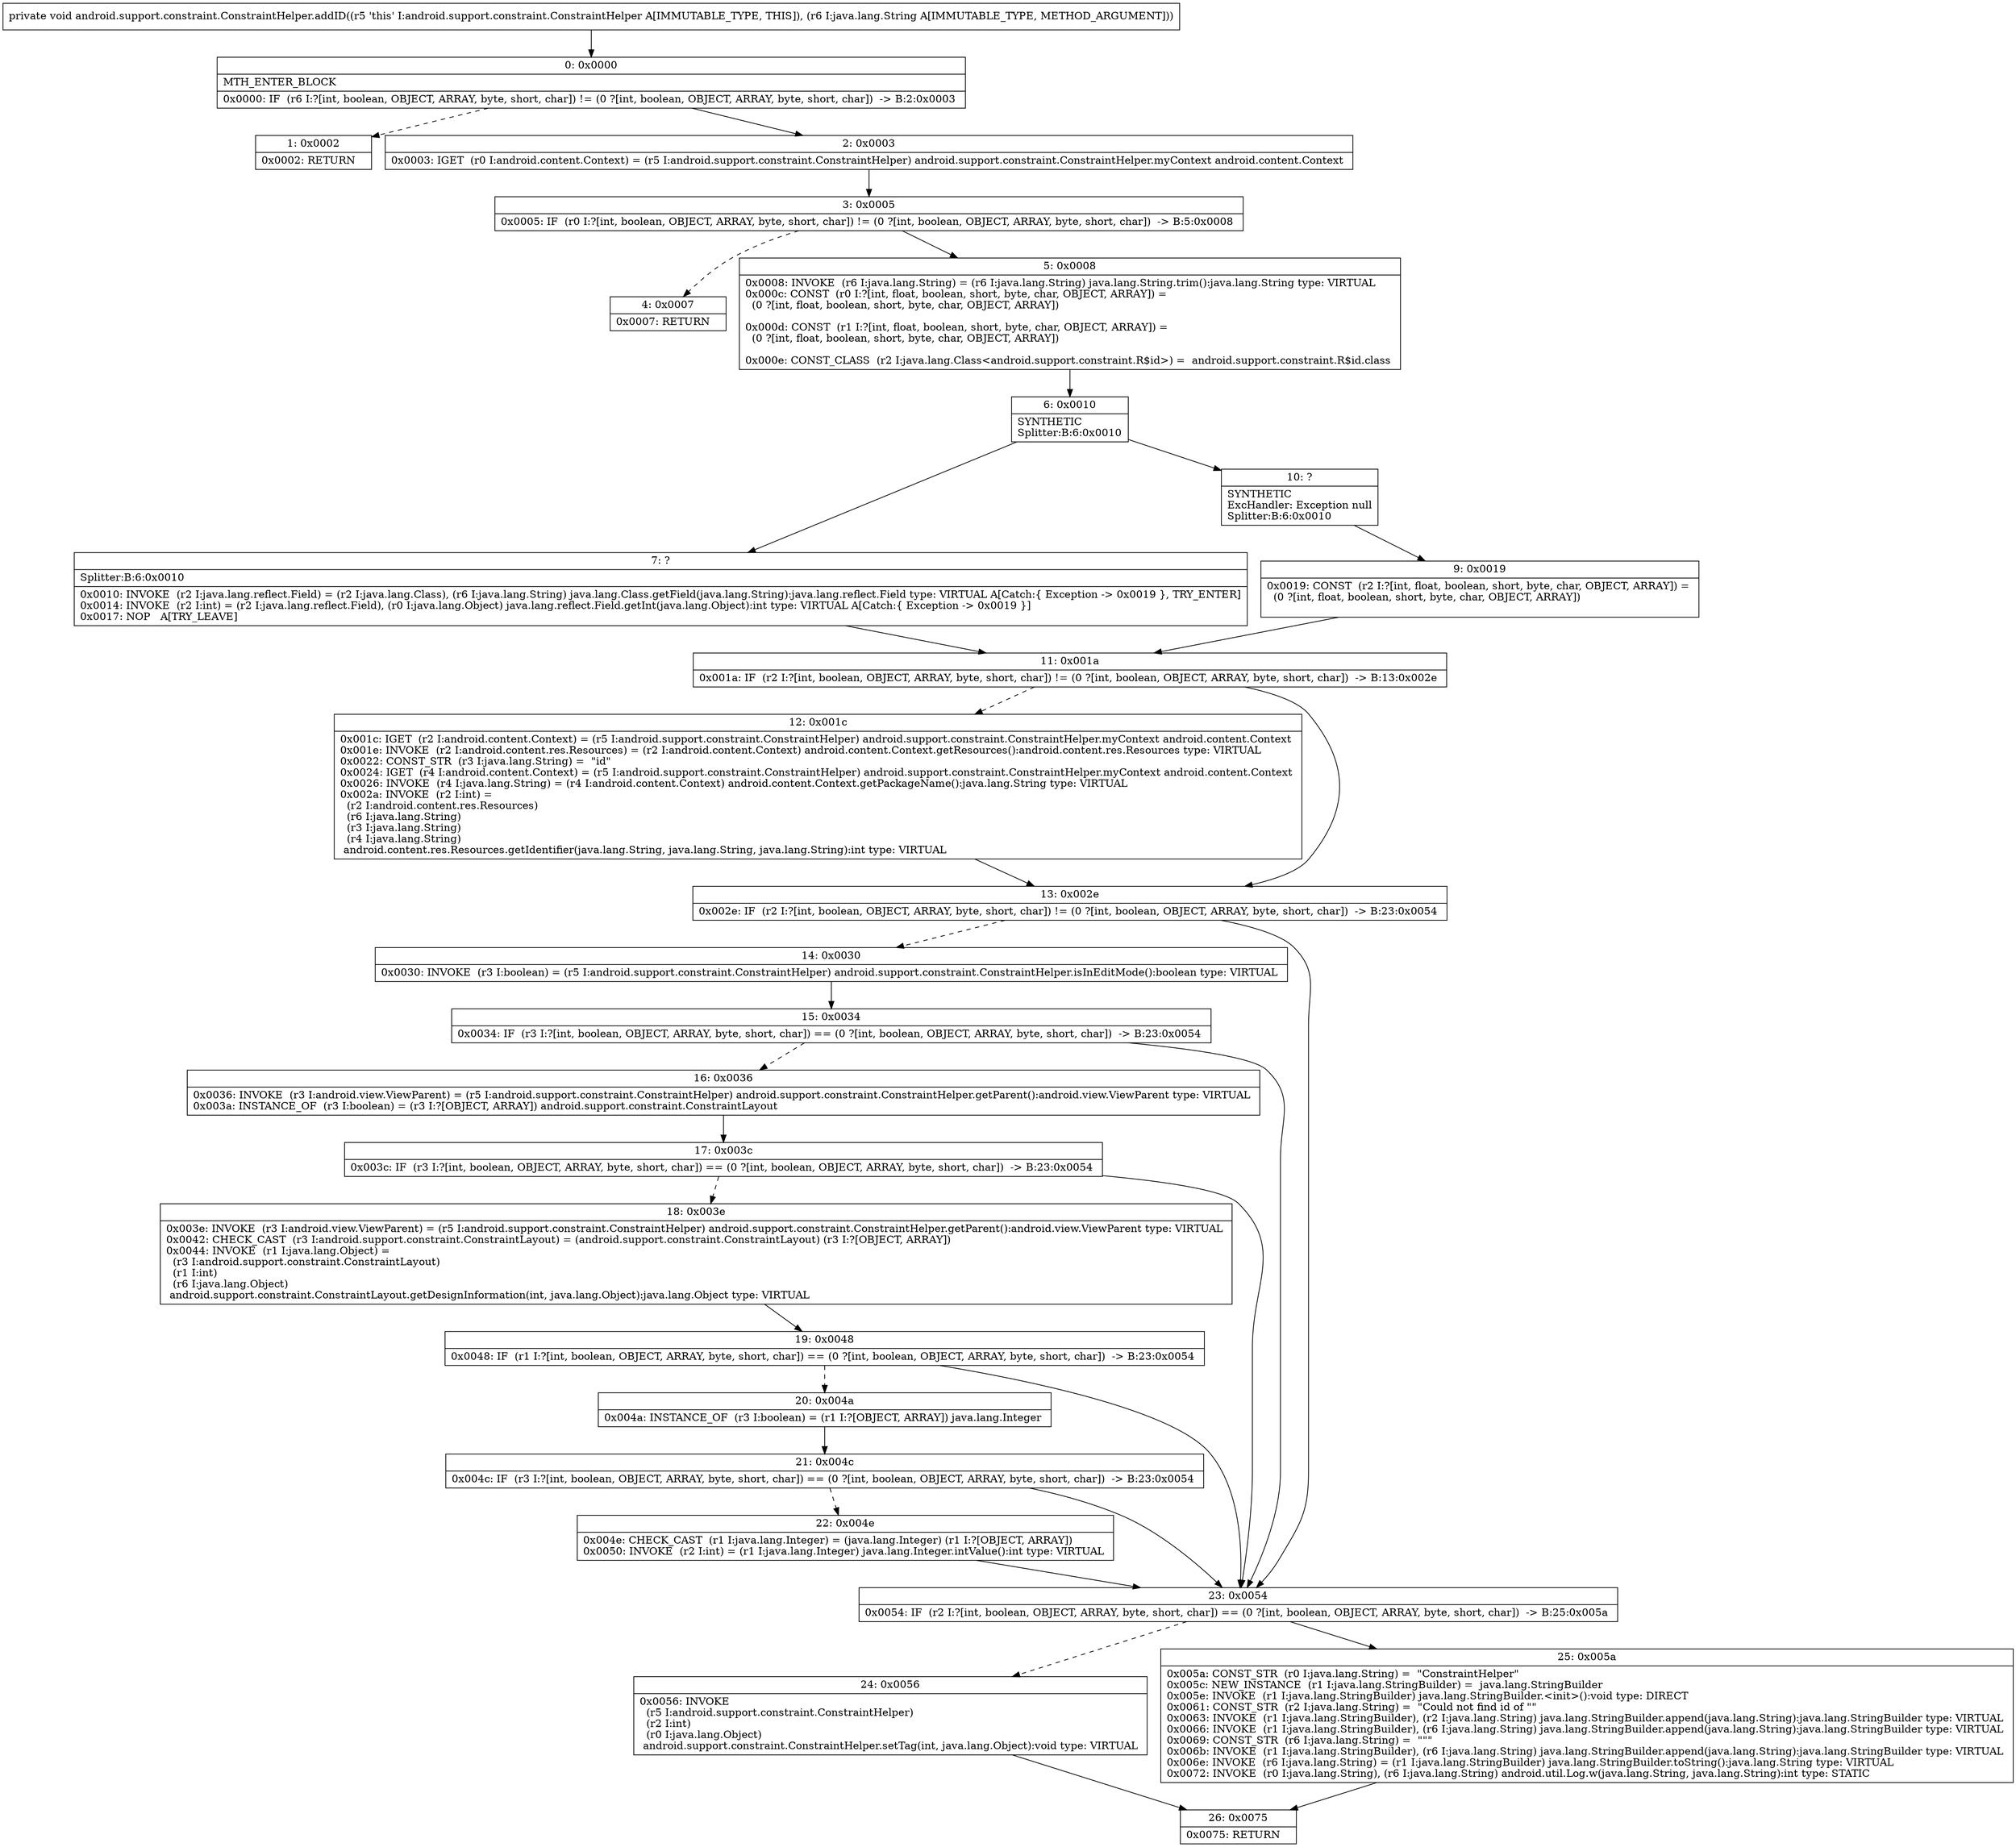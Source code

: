 digraph "CFG forandroid.support.constraint.ConstraintHelper.addID(Ljava\/lang\/String;)V" {
Node_0 [shape=record,label="{0\:\ 0x0000|MTH_ENTER_BLOCK\l|0x0000: IF  (r6 I:?[int, boolean, OBJECT, ARRAY, byte, short, char]) != (0 ?[int, boolean, OBJECT, ARRAY, byte, short, char])  \-\> B:2:0x0003 \l}"];
Node_1 [shape=record,label="{1\:\ 0x0002|0x0002: RETURN   \l}"];
Node_2 [shape=record,label="{2\:\ 0x0003|0x0003: IGET  (r0 I:android.content.Context) = (r5 I:android.support.constraint.ConstraintHelper) android.support.constraint.ConstraintHelper.myContext android.content.Context \l}"];
Node_3 [shape=record,label="{3\:\ 0x0005|0x0005: IF  (r0 I:?[int, boolean, OBJECT, ARRAY, byte, short, char]) != (0 ?[int, boolean, OBJECT, ARRAY, byte, short, char])  \-\> B:5:0x0008 \l}"];
Node_4 [shape=record,label="{4\:\ 0x0007|0x0007: RETURN   \l}"];
Node_5 [shape=record,label="{5\:\ 0x0008|0x0008: INVOKE  (r6 I:java.lang.String) = (r6 I:java.lang.String) java.lang.String.trim():java.lang.String type: VIRTUAL \l0x000c: CONST  (r0 I:?[int, float, boolean, short, byte, char, OBJECT, ARRAY]) = \l  (0 ?[int, float, boolean, short, byte, char, OBJECT, ARRAY])\l \l0x000d: CONST  (r1 I:?[int, float, boolean, short, byte, char, OBJECT, ARRAY]) = \l  (0 ?[int, float, boolean, short, byte, char, OBJECT, ARRAY])\l \l0x000e: CONST_CLASS  (r2 I:java.lang.Class\<android.support.constraint.R$id\>) =  android.support.constraint.R$id.class \l}"];
Node_6 [shape=record,label="{6\:\ 0x0010|SYNTHETIC\lSplitter:B:6:0x0010\l}"];
Node_7 [shape=record,label="{7\:\ ?|Splitter:B:6:0x0010\l|0x0010: INVOKE  (r2 I:java.lang.reflect.Field) = (r2 I:java.lang.Class), (r6 I:java.lang.String) java.lang.Class.getField(java.lang.String):java.lang.reflect.Field type: VIRTUAL A[Catch:\{ Exception \-\> 0x0019 \}, TRY_ENTER]\l0x0014: INVOKE  (r2 I:int) = (r2 I:java.lang.reflect.Field), (r0 I:java.lang.Object) java.lang.reflect.Field.getInt(java.lang.Object):int type: VIRTUAL A[Catch:\{ Exception \-\> 0x0019 \}]\l0x0017: NOP   A[TRY_LEAVE]\l}"];
Node_9 [shape=record,label="{9\:\ 0x0019|0x0019: CONST  (r2 I:?[int, float, boolean, short, byte, char, OBJECT, ARRAY]) = \l  (0 ?[int, float, boolean, short, byte, char, OBJECT, ARRAY])\l \l}"];
Node_10 [shape=record,label="{10\:\ ?|SYNTHETIC\lExcHandler: Exception null\lSplitter:B:6:0x0010\l}"];
Node_11 [shape=record,label="{11\:\ 0x001a|0x001a: IF  (r2 I:?[int, boolean, OBJECT, ARRAY, byte, short, char]) != (0 ?[int, boolean, OBJECT, ARRAY, byte, short, char])  \-\> B:13:0x002e \l}"];
Node_12 [shape=record,label="{12\:\ 0x001c|0x001c: IGET  (r2 I:android.content.Context) = (r5 I:android.support.constraint.ConstraintHelper) android.support.constraint.ConstraintHelper.myContext android.content.Context \l0x001e: INVOKE  (r2 I:android.content.res.Resources) = (r2 I:android.content.Context) android.content.Context.getResources():android.content.res.Resources type: VIRTUAL \l0x0022: CONST_STR  (r3 I:java.lang.String) =  \"id\" \l0x0024: IGET  (r4 I:android.content.Context) = (r5 I:android.support.constraint.ConstraintHelper) android.support.constraint.ConstraintHelper.myContext android.content.Context \l0x0026: INVOKE  (r4 I:java.lang.String) = (r4 I:android.content.Context) android.content.Context.getPackageName():java.lang.String type: VIRTUAL \l0x002a: INVOKE  (r2 I:int) = \l  (r2 I:android.content.res.Resources)\l  (r6 I:java.lang.String)\l  (r3 I:java.lang.String)\l  (r4 I:java.lang.String)\l android.content.res.Resources.getIdentifier(java.lang.String, java.lang.String, java.lang.String):int type: VIRTUAL \l}"];
Node_13 [shape=record,label="{13\:\ 0x002e|0x002e: IF  (r2 I:?[int, boolean, OBJECT, ARRAY, byte, short, char]) != (0 ?[int, boolean, OBJECT, ARRAY, byte, short, char])  \-\> B:23:0x0054 \l}"];
Node_14 [shape=record,label="{14\:\ 0x0030|0x0030: INVOKE  (r3 I:boolean) = (r5 I:android.support.constraint.ConstraintHelper) android.support.constraint.ConstraintHelper.isInEditMode():boolean type: VIRTUAL \l}"];
Node_15 [shape=record,label="{15\:\ 0x0034|0x0034: IF  (r3 I:?[int, boolean, OBJECT, ARRAY, byte, short, char]) == (0 ?[int, boolean, OBJECT, ARRAY, byte, short, char])  \-\> B:23:0x0054 \l}"];
Node_16 [shape=record,label="{16\:\ 0x0036|0x0036: INVOKE  (r3 I:android.view.ViewParent) = (r5 I:android.support.constraint.ConstraintHelper) android.support.constraint.ConstraintHelper.getParent():android.view.ViewParent type: VIRTUAL \l0x003a: INSTANCE_OF  (r3 I:boolean) = (r3 I:?[OBJECT, ARRAY]) android.support.constraint.ConstraintLayout \l}"];
Node_17 [shape=record,label="{17\:\ 0x003c|0x003c: IF  (r3 I:?[int, boolean, OBJECT, ARRAY, byte, short, char]) == (0 ?[int, boolean, OBJECT, ARRAY, byte, short, char])  \-\> B:23:0x0054 \l}"];
Node_18 [shape=record,label="{18\:\ 0x003e|0x003e: INVOKE  (r3 I:android.view.ViewParent) = (r5 I:android.support.constraint.ConstraintHelper) android.support.constraint.ConstraintHelper.getParent():android.view.ViewParent type: VIRTUAL \l0x0042: CHECK_CAST  (r3 I:android.support.constraint.ConstraintLayout) = (android.support.constraint.ConstraintLayout) (r3 I:?[OBJECT, ARRAY]) \l0x0044: INVOKE  (r1 I:java.lang.Object) = \l  (r3 I:android.support.constraint.ConstraintLayout)\l  (r1 I:int)\l  (r6 I:java.lang.Object)\l android.support.constraint.ConstraintLayout.getDesignInformation(int, java.lang.Object):java.lang.Object type: VIRTUAL \l}"];
Node_19 [shape=record,label="{19\:\ 0x0048|0x0048: IF  (r1 I:?[int, boolean, OBJECT, ARRAY, byte, short, char]) == (0 ?[int, boolean, OBJECT, ARRAY, byte, short, char])  \-\> B:23:0x0054 \l}"];
Node_20 [shape=record,label="{20\:\ 0x004a|0x004a: INSTANCE_OF  (r3 I:boolean) = (r1 I:?[OBJECT, ARRAY]) java.lang.Integer \l}"];
Node_21 [shape=record,label="{21\:\ 0x004c|0x004c: IF  (r3 I:?[int, boolean, OBJECT, ARRAY, byte, short, char]) == (0 ?[int, boolean, OBJECT, ARRAY, byte, short, char])  \-\> B:23:0x0054 \l}"];
Node_22 [shape=record,label="{22\:\ 0x004e|0x004e: CHECK_CAST  (r1 I:java.lang.Integer) = (java.lang.Integer) (r1 I:?[OBJECT, ARRAY]) \l0x0050: INVOKE  (r2 I:int) = (r1 I:java.lang.Integer) java.lang.Integer.intValue():int type: VIRTUAL \l}"];
Node_23 [shape=record,label="{23\:\ 0x0054|0x0054: IF  (r2 I:?[int, boolean, OBJECT, ARRAY, byte, short, char]) == (0 ?[int, boolean, OBJECT, ARRAY, byte, short, char])  \-\> B:25:0x005a \l}"];
Node_24 [shape=record,label="{24\:\ 0x0056|0x0056: INVOKE  \l  (r5 I:android.support.constraint.ConstraintHelper)\l  (r2 I:int)\l  (r0 I:java.lang.Object)\l android.support.constraint.ConstraintHelper.setTag(int, java.lang.Object):void type: VIRTUAL \l}"];
Node_25 [shape=record,label="{25\:\ 0x005a|0x005a: CONST_STR  (r0 I:java.lang.String) =  \"ConstraintHelper\" \l0x005c: NEW_INSTANCE  (r1 I:java.lang.StringBuilder) =  java.lang.StringBuilder \l0x005e: INVOKE  (r1 I:java.lang.StringBuilder) java.lang.StringBuilder.\<init\>():void type: DIRECT \l0x0061: CONST_STR  (r2 I:java.lang.String) =  \"Could not find id of \"\" \l0x0063: INVOKE  (r1 I:java.lang.StringBuilder), (r2 I:java.lang.String) java.lang.StringBuilder.append(java.lang.String):java.lang.StringBuilder type: VIRTUAL \l0x0066: INVOKE  (r1 I:java.lang.StringBuilder), (r6 I:java.lang.String) java.lang.StringBuilder.append(java.lang.String):java.lang.StringBuilder type: VIRTUAL \l0x0069: CONST_STR  (r6 I:java.lang.String) =  \"\"\" \l0x006b: INVOKE  (r1 I:java.lang.StringBuilder), (r6 I:java.lang.String) java.lang.StringBuilder.append(java.lang.String):java.lang.StringBuilder type: VIRTUAL \l0x006e: INVOKE  (r6 I:java.lang.String) = (r1 I:java.lang.StringBuilder) java.lang.StringBuilder.toString():java.lang.String type: VIRTUAL \l0x0072: INVOKE  (r0 I:java.lang.String), (r6 I:java.lang.String) android.util.Log.w(java.lang.String, java.lang.String):int type: STATIC \l}"];
Node_26 [shape=record,label="{26\:\ 0x0075|0x0075: RETURN   \l}"];
MethodNode[shape=record,label="{private void android.support.constraint.ConstraintHelper.addID((r5 'this' I:android.support.constraint.ConstraintHelper A[IMMUTABLE_TYPE, THIS]), (r6 I:java.lang.String A[IMMUTABLE_TYPE, METHOD_ARGUMENT])) }"];
MethodNode -> Node_0;
Node_0 -> Node_1[style=dashed];
Node_0 -> Node_2;
Node_2 -> Node_3;
Node_3 -> Node_4[style=dashed];
Node_3 -> Node_5;
Node_5 -> Node_6;
Node_6 -> Node_7;
Node_6 -> Node_10;
Node_7 -> Node_11;
Node_9 -> Node_11;
Node_10 -> Node_9;
Node_11 -> Node_12[style=dashed];
Node_11 -> Node_13;
Node_12 -> Node_13;
Node_13 -> Node_14[style=dashed];
Node_13 -> Node_23;
Node_14 -> Node_15;
Node_15 -> Node_16[style=dashed];
Node_15 -> Node_23;
Node_16 -> Node_17;
Node_17 -> Node_18[style=dashed];
Node_17 -> Node_23;
Node_18 -> Node_19;
Node_19 -> Node_20[style=dashed];
Node_19 -> Node_23;
Node_20 -> Node_21;
Node_21 -> Node_22[style=dashed];
Node_21 -> Node_23;
Node_22 -> Node_23;
Node_23 -> Node_24[style=dashed];
Node_23 -> Node_25;
Node_24 -> Node_26;
Node_25 -> Node_26;
}

